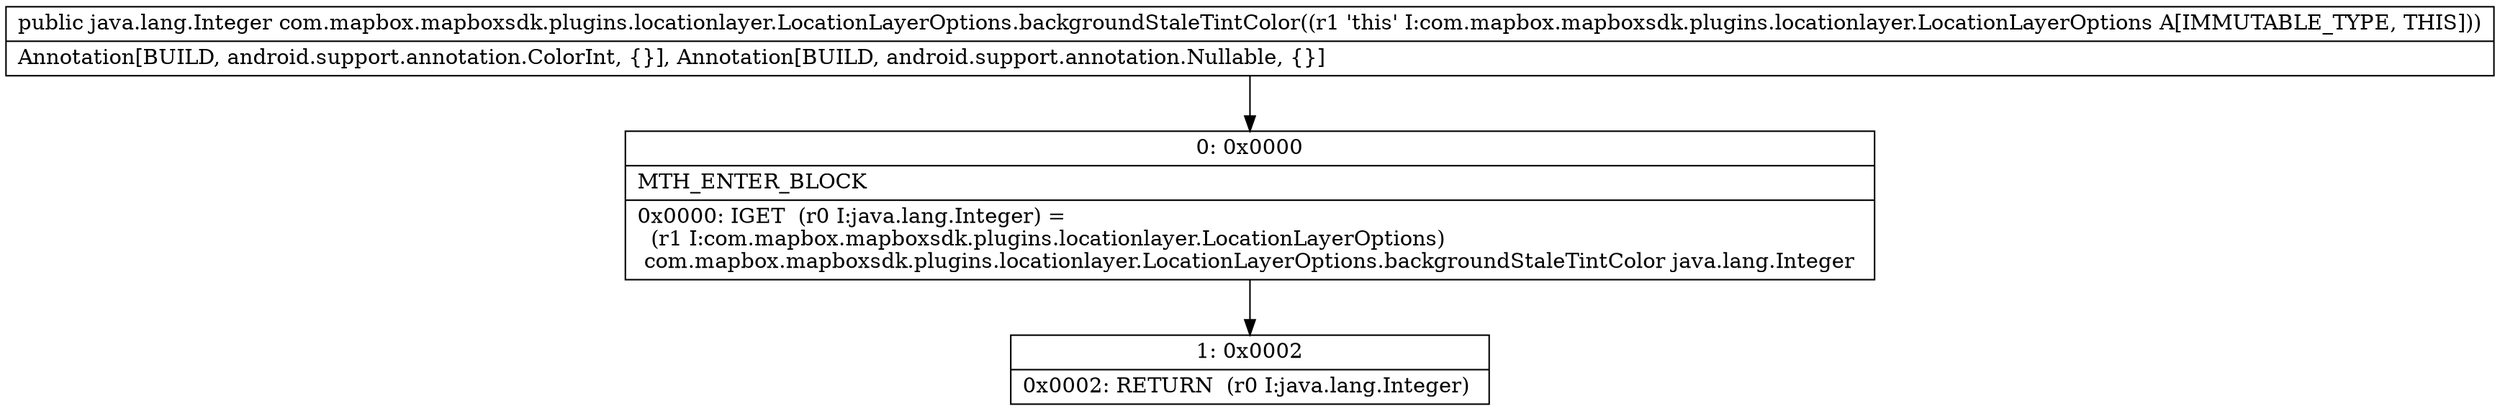 digraph "CFG forcom.mapbox.mapboxsdk.plugins.locationlayer.LocationLayerOptions.backgroundStaleTintColor()Ljava\/lang\/Integer;" {
Node_0 [shape=record,label="{0\:\ 0x0000|MTH_ENTER_BLOCK\l|0x0000: IGET  (r0 I:java.lang.Integer) = \l  (r1 I:com.mapbox.mapboxsdk.plugins.locationlayer.LocationLayerOptions)\l com.mapbox.mapboxsdk.plugins.locationlayer.LocationLayerOptions.backgroundStaleTintColor java.lang.Integer \l}"];
Node_1 [shape=record,label="{1\:\ 0x0002|0x0002: RETURN  (r0 I:java.lang.Integer) \l}"];
MethodNode[shape=record,label="{public java.lang.Integer com.mapbox.mapboxsdk.plugins.locationlayer.LocationLayerOptions.backgroundStaleTintColor((r1 'this' I:com.mapbox.mapboxsdk.plugins.locationlayer.LocationLayerOptions A[IMMUTABLE_TYPE, THIS]))  | Annotation[BUILD, android.support.annotation.ColorInt, \{\}], Annotation[BUILD, android.support.annotation.Nullable, \{\}]\l}"];
MethodNode -> Node_0;
Node_0 -> Node_1;
}

